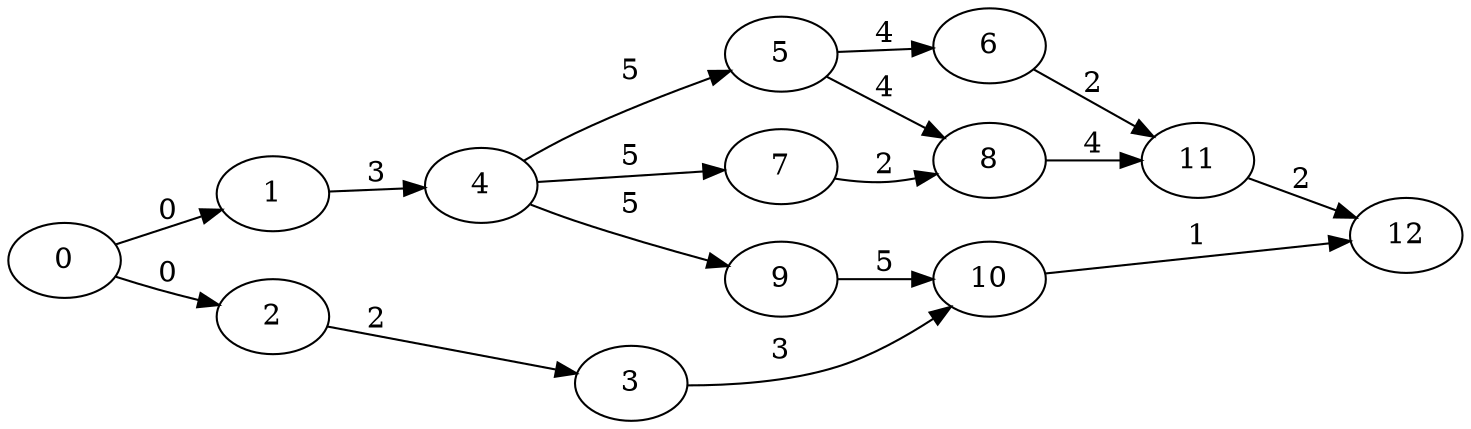 digraph { rankdir=LR
    "1" -> "4" [label="3" ]
    "2" -> "3" [label="2" ]
    "3" -> "10" [label="3" ]
    "4" -> "5" [label="5" ]
    "4" -> "7" [label="5" ]
    "4" -> "9" [label="5" ]
    "5" -> "6" [label="4" ]
    "5" -> "8" [label="4" ]
    "6" -> "11" [label="2" ]
    "7" -> "8" [label="2" ]
    "8" -> "11" [label="4" ]
    "9" -> "10" [label="5" ]
    "10" -> "12" [label="1" ]
    "11" -> "12" [label="2" ]
    "0" -> "1" [label="0" ]
    "0" -> "2" [label="0" ]
}
